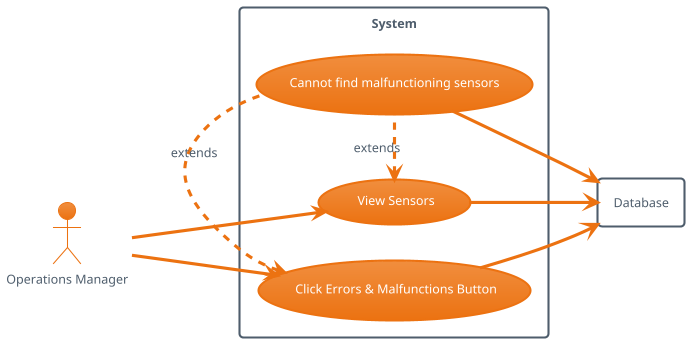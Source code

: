 @startuml
!theme aws-orange
left to right direction

actor Operation as "Operations Manager"

rectangle Database

rectangle "System" {
usecase UC1 as " View Sensors"
usecase UC2 as " Click Errors & Malfunctions Button"
usecase UC3 as "Cannot find malfunctioning sensors"

Operation --> UC1
Operation --> UC2

UC1 --> Database
UC2 --> Database
UC3 --> Database

UC1 <. UC3 : extends
UC2 <. UC3 : extends
}
@enduml